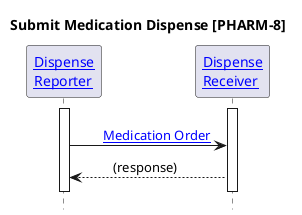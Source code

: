 @startuml

hide footbox

'!include ./style.iuml

Title Submit Medication Dispense [PHARM-8]

Participant "[[actors-transactions.html#dispense-reporter Dispense\nReporter]]" as OP
Participant "[[actors-transactions.html#dispense-receiver Dispense\nReceiver]]" as OF

activate OP
activate OF

OP -[hidden]> OF
OP -> OF: \t[[StructureDefinition-IHEMedicationOrder.html{Medication Order} Medication Order]]
OP <-- OF: \t(response)\t
OP -[hidden]> OF

deactivate OP
deactivate OF

@enduml
